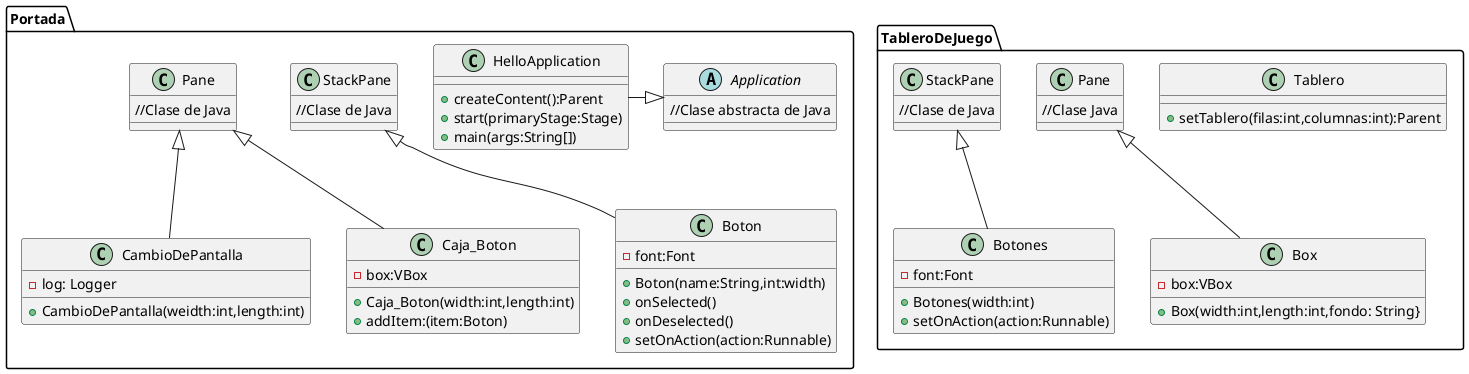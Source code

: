 @startuml
folder Portada {
    class HelloApplication{
    +createContent():Parent
    +start(primaryStage:Stage)
    +main(args:String[])
    }
    HelloApplication-|> Application
    abstract class Application{
    //Clase abstracta de Java
    }
    class StackPane{
        //Clase de Java
        }
    class CambioDePantalla extends Pane{
    -log: Logger
    +CambioDePantalla(weidth:int,length:int)
    }
    class Pane{
    //Clase de Java
    }

    class Caja_Boton extends Pane{
        -box:VBox
        +Caja_Boton(width:int,length:int)
        +addItem:(item:Boton)
        }
    class Boton extends StackPane {
        -font:Font
            + Boton(name:String,int:width)
            +onSelected()
            +onDeselected()
            +setOnAction(action:Runnable)
        }
    }
    folder TableroDeJuego{
    class Tablero{
    +setTablero(filas:int,columnas:int):Parent
    }
    class Pane{
    //Clase Java
    }
    class StackPane{
    //Clase de Java
    }
    class Botones extends StackPane{
    -font:Font
    +Botones(width:int)
    +setOnAction(action:Runnable)
    }
    class Box extends Pane{
    -box:VBox
    +Box(width:int,length:int,fondo: String}





}


@enduml





